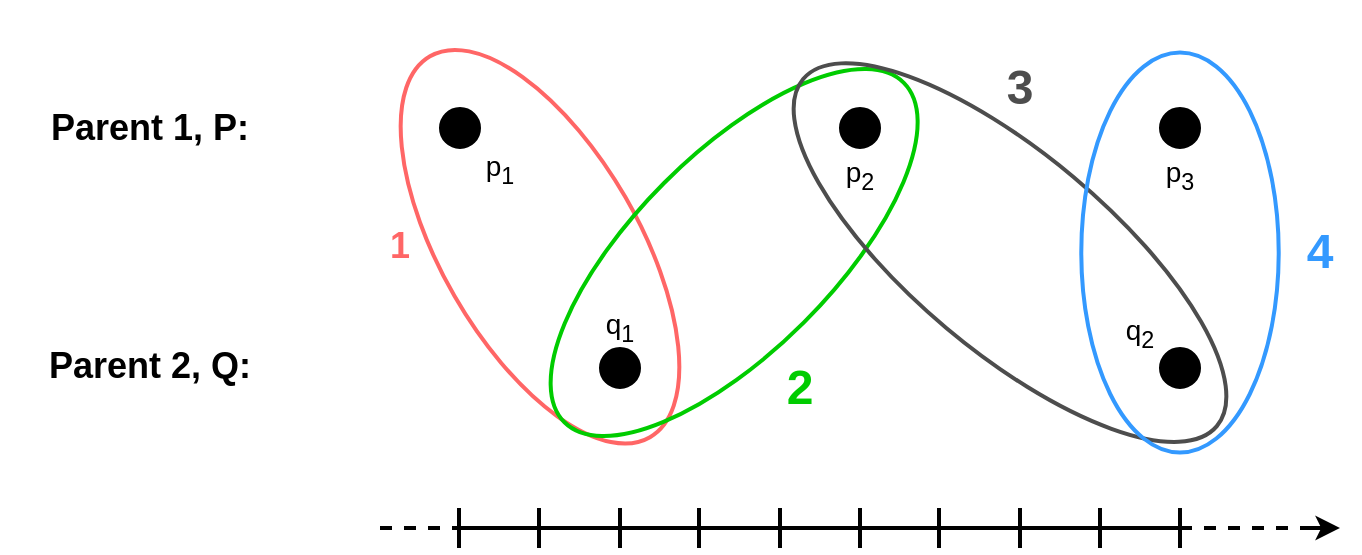 <mxfile version="14.6.13" type="device"><diagram id="4icJU89mzIk8Cow-ro5i" name="Page-1"><mxGraphModel dx="920" dy="522" grid="1" gridSize="10" guides="1" tooltips="1" connect="1" arrows="1" fold="1" page="1" pageScale="1" pageWidth="850" pageHeight="1100" math="0" shadow="0"><root><mxCell id="0"/><mxCell id="1" parent="0"/><mxCell id="0ko7Tr3LNQsZOqOZyMk8-15" value="" style="ellipse;whiteSpace=wrap;html=1;gradientColor=none;rotation=60;fillColor=none;strokeColor=#FF6666;strokeWidth=2;" vertex="1" parent="1"><mxGeometry x="170" y="210" width="220" height="98.72" as="geometry"/></mxCell><mxCell id="0ko7Tr3LNQsZOqOZyMk8-3" value="" style="ellipse;whiteSpace=wrap;html=1;aspect=fixed;fillColor=#000000;" vertex="1" parent="1"><mxGeometry x="230" y="190" width="20" height="20" as="geometry"/></mxCell><mxCell id="0ko7Tr3LNQsZOqOZyMk8-5" value="" style="endArrow=none;html=1;strokeWidth=2;" edge="1" parent="1"><mxGeometry width="50" height="50" relative="1" as="geometry"><mxPoint x="240" y="400" as="sourcePoint"/><mxPoint x="600" y="400" as="targetPoint"/></mxGeometry></mxCell><mxCell id="0ko7Tr3LNQsZOqOZyMk8-6" value="" style="endArrow=none;dashed=1;html=1;strokeWidth=2;" edge="1" parent="1"><mxGeometry width="50" height="50" relative="1" as="geometry"><mxPoint x="600" y="400" as="sourcePoint"/><mxPoint x="660" y="400" as="targetPoint"/></mxGeometry></mxCell><mxCell id="0ko7Tr3LNQsZOqOZyMk8-7" value="" style="endArrow=classic;html=1;strokeWidth=2;" edge="1" parent="1"><mxGeometry width="50" height="50" relative="1" as="geometry"><mxPoint x="660" y="400" as="sourcePoint"/><mxPoint x="680" y="400" as="targetPoint"/></mxGeometry></mxCell><mxCell id="0ko7Tr3LNQsZOqOZyMk8-8" value="" style="endArrow=none;dashed=1;html=1;strokeWidth=2;" edge="1" parent="1"><mxGeometry width="50" height="50" relative="1" as="geometry"><mxPoint x="200" y="400" as="sourcePoint"/><mxPoint x="240" y="400" as="targetPoint"/></mxGeometry></mxCell><mxCell id="0ko7Tr3LNQsZOqOZyMk8-9" value="" style="ellipse;whiteSpace=wrap;html=1;aspect=fixed;fillColor=#000000;" vertex="1" parent="1"><mxGeometry x="310" y="310" width="20" height="20" as="geometry"/></mxCell><mxCell id="0ko7Tr3LNQsZOqOZyMk8-10" value="" style="ellipse;whiteSpace=wrap;html=1;aspect=fixed;fillColor=#000000;" vertex="1" parent="1"><mxGeometry x="430" y="190" width="20" height="20" as="geometry"/></mxCell><mxCell id="0ko7Tr3LNQsZOqOZyMk8-11" value="" style="ellipse;whiteSpace=wrap;html=1;aspect=fixed;fillColor=#000000;" vertex="1" parent="1"><mxGeometry x="590" y="190" width="20" height="20" as="geometry"/></mxCell><mxCell id="0ko7Tr3LNQsZOqOZyMk8-12" value="" style="ellipse;whiteSpace=wrap;html=1;aspect=fixed;fillColor=#000000;" vertex="1" parent="1"><mxGeometry x="590" y="310" width="20" height="20" as="geometry"/></mxCell><mxCell id="0ko7Tr3LNQsZOqOZyMk8-16" value="" style="ellipse;whiteSpace=wrap;html=1;gradientColor=none;rotation=-225;fillColor=none;strokeWidth=2;strokeColor=#00CC00;" vertex="1" parent="1"><mxGeometry x="257.07" y="212.93" width="240" height="98.72" as="geometry"/></mxCell><mxCell id="0ko7Tr3LNQsZOqOZyMk8-17" value="" style="ellipse;whiteSpace=wrap;html=1;rotation=40;strokeWidth=2;fillColor=none;fontColor=#4D4D4D;strokeColor=#4D4D4D;" vertex="1" parent="1"><mxGeometry x="380" y="212.93" width="270" height="98.72" as="geometry"/></mxCell><mxCell id="0ko7Tr3LNQsZOqOZyMk8-18" value="" style="ellipse;whiteSpace=wrap;html=1;rotation=90;strokeWidth=2;fillColor=none;strokeColor=#3399FF;" vertex="1" parent="1"><mxGeometry x="500" y="212.93" width="200" height="98.72" as="geometry"/></mxCell><mxCell id="0ko7Tr3LNQsZOqOZyMk8-19" value="" style="endArrow=none;html=1;strokeWidth=2;" edge="1" parent="1"><mxGeometry width="50" height="50" relative="1" as="geometry"><mxPoint x="239.5" y="410" as="sourcePoint"/><mxPoint x="239.5" y="390" as="targetPoint"/></mxGeometry></mxCell><mxCell id="0ko7Tr3LNQsZOqOZyMk8-20" value="" style="endArrow=none;html=1;strokeWidth=2;" edge="1" parent="1"><mxGeometry width="50" height="50" relative="1" as="geometry"><mxPoint x="279.5" y="410" as="sourcePoint"/><mxPoint x="279.5" y="390" as="targetPoint"/></mxGeometry></mxCell><mxCell id="0ko7Tr3LNQsZOqOZyMk8-21" value="" style="endArrow=none;html=1;strokeWidth=2;" edge="1" parent="1"><mxGeometry width="50" height="50" relative="1" as="geometry"><mxPoint x="320" y="410" as="sourcePoint"/><mxPoint x="320" y="390" as="targetPoint"/></mxGeometry></mxCell><mxCell id="0ko7Tr3LNQsZOqOZyMk8-22" value="" style="endArrow=none;html=1;strokeWidth=2;" edge="1" parent="1"><mxGeometry width="50" height="50" relative="1" as="geometry"><mxPoint x="359.5" y="410" as="sourcePoint"/><mxPoint x="359.5" y="390" as="targetPoint"/></mxGeometry></mxCell><mxCell id="0ko7Tr3LNQsZOqOZyMk8-23" value="" style="endArrow=none;html=1;strokeWidth=2;" edge="1" parent="1"><mxGeometry width="50" height="50" relative="1" as="geometry"><mxPoint x="400" y="410" as="sourcePoint"/><mxPoint x="400" y="390" as="targetPoint"/></mxGeometry></mxCell><mxCell id="0ko7Tr3LNQsZOqOZyMk8-24" value="" style="endArrow=none;html=1;strokeWidth=2;" edge="1" parent="1"><mxGeometry width="50" height="50" relative="1" as="geometry"><mxPoint x="440" y="410" as="sourcePoint"/><mxPoint x="440" y="390" as="targetPoint"/></mxGeometry></mxCell><mxCell id="0ko7Tr3LNQsZOqOZyMk8-25" value="" style="endArrow=none;html=1;strokeWidth=2;" edge="1" parent="1"><mxGeometry width="50" height="50" relative="1" as="geometry"><mxPoint x="479.5" y="410" as="sourcePoint"/><mxPoint x="479.5" y="390" as="targetPoint"/></mxGeometry></mxCell><mxCell id="0ko7Tr3LNQsZOqOZyMk8-26" value="" style="endArrow=none;html=1;strokeWidth=2;" edge="1" parent="1"><mxGeometry width="50" height="50" relative="1" as="geometry"><mxPoint x="520" y="410" as="sourcePoint"/><mxPoint x="520" y="390" as="targetPoint"/></mxGeometry></mxCell><mxCell id="0ko7Tr3LNQsZOqOZyMk8-27" value="" style="endArrow=none;html=1;strokeWidth=2;" edge="1" parent="1"><mxGeometry width="50" height="50" relative="1" as="geometry"><mxPoint x="560" y="410" as="sourcePoint"/><mxPoint x="560" y="390" as="targetPoint"/></mxGeometry></mxCell><mxCell id="0ko7Tr3LNQsZOqOZyMk8-28" value="" style="endArrow=none;html=1;strokeWidth=2;" edge="1" parent="1"><mxGeometry width="50" height="50" relative="1" as="geometry"><mxPoint x="600" y="410" as="sourcePoint"/><mxPoint x="600" y="390" as="targetPoint"/></mxGeometry></mxCell><mxCell id="0ko7Tr3LNQsZOqOZyMk8-30" value="&lt;h2&gt;1&lt;/h2&gt;" style="text;html=1;strokeColor=none;fillColor=none;align=center;verticalAlign=middle;whiteSpace=wrap;rounded=0;fontColor=#FF6666;" vertex="1" parent="1"><mxGeometry x="190" y="249.36" width="40" height="20" as="geometry"/></mxCell><mxCell id="0ko7Tr3LNQsZOqOZyMk8-31" value="&lt;div&gt;&lt;h1&gt;&lt;font&gt;2&lt;br&gt;&lt;/font&gt;&lt;/h1&gt;&lt;/div&gt;" style="text;html=1;strokeColor=none;fillColor=none;align=center;verticalAlign=middle;whiteSpace=wrap;rounded=0;fontColor=#00CC00;" vertex="1" parent="1"><mxGeometry x="390" y="320" width="40" height="20" as="geometry"/></mxCell><mxCell id="0ko7Tr3LNQsZOqOZyMk8-33" value="&lt;h1&gt;3&lt;/h1&gt;" style="text;html=1;strokeColor=none;fillColor=none;align=center;verticalAlign=middle;whiteSpace=wrap;rounded=0;fontColor=#4D4D4D;" vertex="1" parent="1"><mxGeometry x="500" y="170" width="40" height="20" as="geometry"/></mxCell><mxCell id="0ko7Tr3LNQsZOqOZyMk8-34" value="&lt;h1&gt;4&lt;/h1&gt;" style="text;html=1;strokeColor=none;fillColor=none;align=center;verticalAlign=middle;whiteSpace=wrap;rounded=0;fontColor=#3399FF;" vertex="1" parent="1"><mxGeometry x="650" y="252.29" width="40" height="20" as="geometry"/></mxCell><mxCell id="0ko7Tr3LNQsZOqOZyMk8-35" value="&lt;h2&gt;Parent 1, P:&lt;/h2&gt;" style="text;html=1;strokeColor=none;fillColor=none;align=center;verticalAlign=middle;whiteSpace=wrap;rounded=0;" vertex="1" parent="1"><mxGeometry x="10" y="190" width="150" height="20" as="geometry"/></mxCell><mxCell id="0ko7Tr3LNQsZOqOZyMk8-36" value="&lt;h2&gt;Parent 2, Q:&lt;/h2&gt;" style="text;html=1;strokeColor=none;fillColor=none;align=center;verticalAlign=middle;whiteSpace=wrap;rounded=0;" vertex="1" parent="1"><mxGeometry x="10" y="308.72" width="150" height="20" as="geometry"/></mxCell><mxCell id="0ko7Tr3LNQsZOqOZyMk8-37" value="p&lt;sub&gt;1&lt;/sub&gt; " style="text;html=1;strokeColor=none;fillColor=none;align=center;verticalAlign=middle;whiteSpace=wrap;rounded=0;fontSize=14;" vertex="1" parent="1"><mxGeometry x="240" y="210" width="40" height="20" as="geometry"/></mxCell><mxCell id="0ko7Tr3LNQsZOqOZyMk8-38" value="p&lt;sub&gt;2&lt;/sub&gt; " style="text;html=1;strokeColor=none;fillColor=none;align=center;verticalAlign=middle;whiteSpace=wrap;rounded=0;fontSize=14;" vertex="1" parent="1"><mxGeometry x="420" y="212.93" width="40" height="20" as="geometry"/></mxCell><mxCell id="0ko7Tr3LNQsZOqOZyMk8-39" value="p&lt;sub&gt;3&lt;/sub&gt; " style="text;html=1;strokeColor=none;fillColor=none;align=center;verticalAlign=middle;whiteSpace=wrap;rounded=0;fontSize=14;" vertex="1" parent="1"><mxGeometry x="580" y="212.93" width="40" height="20" as="geometry"/></mxCell><mxCell id="0ko7Tr3LNQsZOqOZyMk8-40" value="q&lt;sub&gt;2&lt;/sub&gt;" style="text;html=1;strokeColor=none;fillColor=none;align=center;verticalAlign=middle;whiteSpace=wrap;rounded=0;fontSize=14;" vertex="1" parent="1"><mxGeometry x="560" y="291.65" width="40" height="20" as="geometry"/></mxCell><mxCell id="0ko7Tr3LNQsZOqOZyMk8-41" value="q&lt;sub&gt;1&lt;/sub&gt;" style="text;html=1;strokeColor=none;fillColor=none;align=center;verticalAlign=middle;whiteSpace=wrap;rounded=0;fontSize=14;" vertex="1" parent="1"><mxGeometry x="300" y="288.72" width="40" height="20" as="geometry"/></mxCell></root></mxGraphModel></diagram></mxfile>